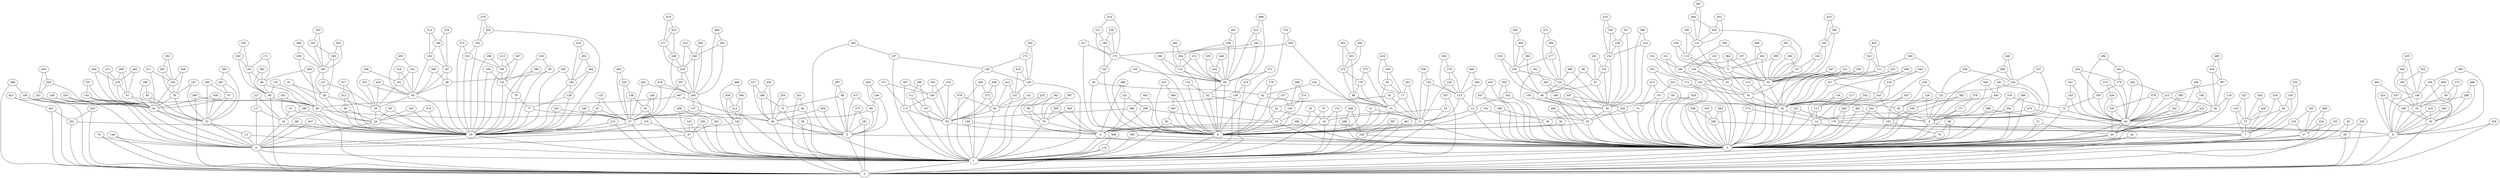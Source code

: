 graph G {
  "0";
  "1";
  "2";
  "3";
  "4";
  "5";
  "6";
  "7";
  "8";
  "9";
  "10";
  "11";
  "12";
  "13";
  "14";
  "15";
  "16";
  "17";
  "18";
  "19";
  "20";
  "21";
  "22";
  "23";
  "24";
  "25";
  "26";
  "27";
  "28";
  "29";
  "30";
  "31";
  "32";
  "33";
  "34";
  "35";
  "36";
  "37";
  "38";
  "39";
  "40";
  "41";
  "42";
  "43";
  "44";
  "45";
  "46";
  "47";
  "48";
  "49";
  "50";
  "51";
  "52";
  "53";
  "54";
  "55";
  "56";
  "57";
  "58";
  "59";
  "60";
  "61";
  "62";
  "63";
  "64";
  "65";
  "66";
  "67";
  "68";
  "69";
  "70";
  "71";
  "72";
  "73";
  "74";
  "75";
  "76";
  "77";
  "78";
  "79";
  "80";
  "81";
  "82";
  "83";
  "84";
  "85";
  "86";
  "87";
  "88";
  "89";
  "90";
  "91";
  "92";
  "93";
  "94";
  "95";
  "96";
  "97";
  "98";
  "99";
  "100";
  "101";
  "102";
  "103";
  "104";
  "105";
  "106";
  "107";
  "108";
  "109";
  "110";
  "111";
  "112";
  "113";
  "114";
  "115";
  "116";
  "117";
  "118";
  "119";
  "120";
  "121";
  "122";
  "123";
  "124";
  "125";
  "126";
  "127";
  "128";
  "129";
  "130";
  "131";
  "132";
  "133";
  "134";
  "135";
  "136";
  "137";
  "138";
  "139";
  "140";
  "141";
  "142";
  "143";
  "144";
  "145";
  "146";
  "147";
  "148";
  "149";
  "150";
  "151";
  "152";
  "153";
  "154";
  "155";
  "156";
  "157";
  "158";
  "159";
  "160";
  "161";
  "162";
  "163";
  "164";
  "165";
  "166";
  "167";
  "168";
  "169";
  "170";
  "171";
  "172";
  "173";
  "174";
  "175";
  "176";
  "177";
  "178";
  "179";
  "180";
  "181";
  "182";
  "183";
  "184";
  "185";
  "186";
  "187";
  "188";
  "189";
  "190";
  "191";
  "192";
  "193";
  "194";
  "195";
  "196";
  "197";
  "198";
  "199";
  "200";
  "201";
  "202";
  "203";
  "204";
  "205";
  "206";
  "207";
  "208";
  "209";
  "210";
  "211";
  "212";
  "213";
  "214";
  "215";
  "216";
  "217";
  "218";
  "219";
  "220";
  "221";
  "222";
  "223";
  "224";
  "225";
  "226";
  "227";
  "228";
  "229";
  "230";
  "231";
  "232";
  "233";
  "234";
  "235";
  "236";
  "237";
  "238";
  "239";
  "240";
  "241";
  "242";
  "243";
  "244";
  "245";
  "246";
  "247";
  "248";
  "249";
  "250";
  "251";
  "252";
  "253";
  "254";
  "255";
  "256";
  "257";
  "258";
  "259";
  "260";
  "261";
  "262";
  "263";
  "264";
  "265";
  "266";
  "267";
  "268";
  "269";
  "270";
  "271";
  "272";
  "273";
  "274";
  "275";
  "276";
  "277";
  "278";
  "279";
  "280";
  "281";
  "282";
  "283";
  "284";
  "285";
  "286";
  "287";
  "288";
  "289";
  "290";
  "291";
  "292";
  "293";
  "294";
  "295";
  "296";
  "297";
  "298";
  "299";
  "300";
  "301";
  "302";
  "303";
  "304";
  "305";
  "306";
  "307";
  "308";
  "309";
  "310";
  "311";
  "312";
  "313";
  "314";
  "315";
  "316";
  "317";
  "318";
  "319";
  "320";
  "321";
  "322";
  "323";
  "324";
  "325";
  "326";
  "327";
  "328";
  "329";
  "330";
  "331";
  "332";
  "333";
  "334";
  "335";
  "336";
  "337";
  "338";
  "339";
  "340";
  "341";
  "342";
  "343";
  "344";
  "345";
  "346";
  "347";
  "348";
  "349";
  "350";
  "351";
  "352";
  "353";
  "354";
  "355";
  "356";
  "357";
  "358";
  "359";
  "360";
  "361";
  "362";
  "363";
  "364";
  "365";
  "366";
  "367";
  "368";
  "369";
  "370";
  "371";
  "372";
  "373";
  "374";
  "375";
  "376";
  "377";
  "378";
  "379";
  "380";
  "381";
  "382";
  "383";
  "384";
  "385";
  "386";
  "387";
  "388";
  "389";
  "390";
  "391";
  "392";
  "393";
  "394";
  "395";
  "396";
  "397";
  "398";
  "399";
  "400";
  "401";
  "402";
  "403";
  "404";
  "405";
  "406";
  "407";
  "408";
  "409";
  "410";
  "411";
  "412";
  "413";
  "414";
  "415";
  "416";
  "417";
  "418";
  "419";
  "420";
  "421";
  "422";
  "423";
  "424";
  "425";
  "426";
  "427";
  "428";
  "429";
  "430";
  "431";
  "432";
  "433";
  "434";
  "435";
  "436";
  "437";
  "438";
  "439";
  "440";
  "441";
  "442";
  "443";
  "444";
  "445";
  "446";
  "447";
  "448";
  "449";
  "450";
  "451";
  "452";
  "453";
  "454";
  "455";
  "456";
  "457";
  "458";
  "459";
  "460";
  "461";
  "462";
  "463";
  "464";
  "465";
  "466";
  "467";
  "468";
  "469";
  "470";
  "471";
  "472";
  "473";
  "474";
  "475";
  "476";
  "477";
  "478";
  "479";
  "480";
  "481";
  "482";
  "483";
  "484";
  "485";
  "486";
  "487";
  "488";
  "489";
  "490";
  "491";
  "492";
  "493";
  "494";
  "495";
  "496";
  "497";
  "498";
  "499";
    "230" -- "80";
    "123" -- "12";
    "159" -- "52";
    "412" -- "94";
    "26" -- "18";
    "113" -- "1";
    "9" -- "8";
    "147" -- "45";
    "304" -- "121";
    "305" -- "173";
    "410" -- "368";
    "265" -- "30";
    "23" -- "0";
    "265" -- "8";
    "177" -- "3";
    "122" -- "58";
    "258" -- "72";
    "211" -- "192";
    "382" -- "339";
    "327" -- "238";
    "196" -- "55";
    "6" -- "3";
    "56" -- "44";
    "125" -- "27";
    "433" -- "3";
    "117" -- "0";
    "59" -- "2";
    "162" -- "29";
    "69" -- "32";
    "466" -- "142";
    "65" -- "24";
    "287" -- "97";
    "144" -- "0";
    "178" -- "6";
    "280" -- "3";
    "318" -- "66";
    "449" -- "9";
    "220" -- "9";
    "498" -- "202";
    "389" -- "122";
    "301" -- "67";
    "157" -- "10";
    "348" -- "286";
    "255" -- "27";
    "411" -- "25";
    "256" -- "11";
    "392" -- "3";
    "442" -- "44";
    "272" -- "94";
    "164" -- "55";
    "172" -- "3";
    "268" -- "220";
    "308" -- "6";
    "375" -- "15";
    "462" -- "366";
    "142" -- "18";
    "415" -- "151";
    "373" -- "69";
    "10" -- "3";
    "181" -- "5";
    "418" -- "349";
    "250" -- "182";
    "324" -- "168";
    "37" -- "3";
    "67" -- "1";
    "342" -- "12";
    "207" -- "206";
    "114" -- "64";
    "284" -- "3";
    "129" -- "95";
    "485" -- "426";
    "119" -- "56";
    "46" -- "5";
    "94" -- "1";
    "148" -- "2";
    "163" -- "44";
    "238" -- "58";
    "299" -- "276";
    "465" -- "123";
    "31" -- "29";
    "281" -- "18";
    "185" -- "149";
    "143" -- "67";
    "185" -- "32";
    "152" -- "78";
    "245" -- "209";
    "251" -- "0";
    "296" -- "280";
    "135" -- "79";
    "64" -- "62";
    "128" -- "18";
    "244" -- "64";
    "298" -- "199";
    "5" -- "3";
    "486" -- "4";
    "158" -- "82";
    "351" -- "198";
    "14" -- "3";
    "245" -- "182";
    "53" -- "1";
    "141" -- "94";
    "399" -- "40";
    "282" -- "184";
    "270" -- "14";
    "257" -- "140";
    "270" -- "3";
    "289" -- "150";
    "395" -- "311";
    "333" -- "149";
    "387" -- "295";
    "320" -- "24";
    "400" -- "303";
    "15" -- "6";
    "336" -- "1";
    "206" -- "137";
    "297" -- "5";
    "476" -- "206";
    "408" -- "253";
    "68" -- "5";
    "42" -- "6";
    "44" -- "29";
    "473" -- "122";
    "327" -- "58";
    "269" -- "60";
    "8" -- "2";
    "127" -- "26";
    "216" -- "160";
    "463" -- "255";
    "405" -- "246";
    "470" -- "377";
    "210" -- "1";
    "311" -- "54";
    "260" -- "128";
    "397" -- "113";
    "116" -- "60";
    "9" -- "3";
    "76" -- "23";
    "358" -- "251";
    "496" -- "288";
    "291" -- "2";
    "85" -- "23";
    "136" -- "94";
    "300" -- "2";
    "359" -- "197";
    "425" -- "165";
    "90" -- "4";
    "410" -- "6";
    "302" -- "267";
    "200" -- "8";
    "75" -- "1";
    "167" -- "54";
    "25" -- "9";
    "454" -- "5";
    "84" -- "1";
    "391" -- "44";
    "279" -- "226";
    "112" -- "14";
    "112" -- "3";
    "491" -- "152";
    "227" -- "19";
    "194" -- "54";
    "266" -- "257";
    "66" -- "58";
    "468" -- "239";
    "79" -- "77";
    "171" -- "130";
    "169" -- "1";
    "225" -- "170";
    "421" -- "2";
    "3" -- "2";
    "243" -- "25";
    "363" -- "90";
    "482" -- "114";
    "481" -- "64";
    "30" -- "2";
    "66" -- "20";
    "374" -- "18";
    "277" -- "253";
    "319" -- "73";
    "448" -- "244";
    "4" -- "3";
    "499" -- "25";
    "145" -- "104";
    "209" -- "38";
    "242" -- "3";
    "267" -- "192";
    "315" -- "199";
    "461" -- "1";
    "488" -- "224";
    "376" -- "177";
    "52" -- "1";
    "494" -- "391";
    "356" -- "114";
    "285" -- "97";
    "60" -- "46";
    "70" -- "1";
    "436" -- "131";
    "153" -- "93";
    "98" -- "3";
    "293" -- "287";
    "200" -- "156";
    "295" -- "70";
    "398" -- "108";
    "77" -- "18";
    "308" -- "175";
    "398" -- "2";
    "212" -- "114";
    "279" -- "123";
    "134" -- "14";
    "424" -- "377";
    "445" -- "54";
    "197" -- "160";
    "69" -- "30";
    "155" -- "67";
    "435" -- "149";
    "7" -- "2";
    "351" -- "18";
    "74" -- "0";
    "247" -- "25";
    "119" -- "29";
    "179" -- "100";
    "431" -- "411";
    "468" -- "182";
    "484" -- "3";
    "89" -- "72";
    "153" -- "6";
    "49" -- "24";
    "316" -- "243";
    "493" -- "3";
    "81" -- "45";
    "274" -- "150";
    "96" -- "87";
    "110" -- "2";
    "372" -- "44";
    "337" -- "34";
    "437" -- "8";
    "330" -- "118";
    "273" -- "5";
    "151" -- "51";
    "82" -- "57";
    "156" -- "149";
    "384" -- "253";
    "413" -- "199";
    "120" -- "3";
    "121" -- "55";
    "187" -- "23";
    "291" -- "5";
    "323" -- "26";
    "326" -- "235";
    "299" -- "61";
    "383" -- "86";
    "99" -- "18";
    "157" -- "150";
    "283" -- "6";
    "77" -- "27";
    "317" -- "312";
    "433" -- "347";
    "211" -- "34";
    "51" -- "39";
    "34" -- "23";
    "227" -- "117";
    "278" -- "188";
    "406" -- "67";
    "39" -- "4";
    "403" -- "111";
    "223" -- "3";
    "380" -- "79";
    "61" -- "23";
    "26" -- "24";
    "368" -- "6";
    "451" -- "1";
    "485" -- "307";
    "295" -- "4";
    "450" -- "46";
    "489" -- "64";
    "240" -- "204";
    "76" -- "34";
    "178" -- "42";
    "420" -- "206";
    "250" -- "245";
    "85" -- "34";
    "303" -- "88";
    "207" -- "27";
    "68" -- "46";
    "235" -- "29";
    "335" -- "3";
    "377" -- "219";
    "385" -- "44";
    "463" -- "27";
    "32" -- "8";
    "169" -- "4";
    "353" -- "3";
    "414" -- "221";
    "362" -- "3";
    "332" -- "7";
    "381" -- "55";
    "193" -- "37";
    "261" -- "124";
    "190" -- "118";
    "448" -- "64";
    "444" -- "34";
    "131" -- "9";
    "215" -- "56";
    "337" -- "144";
    "349" -- "63";
    "475" -- "315";
    "324" -- "8";
    "154" -- "58";
    "427" -- "57";
    "134" -- "112";
    "285" -- "23";
    "471" -- "34";
    "406" -- "301";
    "223" -- "151";
    "338" -- "0";
    "133" -- "62";
    "266" -- "1";
    "390" -- "123";
    "454" -- "46";
    "474" -- "14";
    "106" -- "44";
    "35" -- "16";
    "71" -- "45";
    "482" -- "204";
    "111" -- "25";
    "243" -- "9";
    "198" -- "19";
    "166" -- "95";
    "478" -- "235";
    "101" -- "3";
    "203" -- "0";
    "339" -- "3";
    "111" -- "55";
    "140" -- "1";
    "422" -- "240";
    "453" -- "209";
    "469" -- "292";
    "41" -- "11";
    "125" -- "47";
    "415" -- "51";
    "192" -- "34";
    "330" -- "71";
    "167" -- "1";
    "277" -- "122";
    "99" -- "48";
    "173" -- "140";
    "452" -- "304";
    "93" -- "6";
    "333" -- "185";
    "246" -- "219";
    "146" -- "5";
    "345" -- "238";
    "254" -- "130";
    "289" -- "274";
    "453" -- "182";
    "396" -- "58";
    "408" -- "384";
    "396" -- "214";
    "414" -- "175";
    "434" -- "26";
    "294" -- "4";
    "452" -- "121";
    "51" -- "3";
    "275" -- "88";
    "484" -- "36";
    "78" -- "3";
    "238" -- "154";
    "248" -- "206";
    "48" -- "18";
    "150" -- "4";
    "57" -- "7";
    "466" -- "394";
    "18" -- "0";
    "191" -- "25";
    "186" -- "72";
    "393" -- "275";
    "407" -- "335";
    "222" -- "44";
    "183" -- "37";
    "334" -- "82";
    "88" -- "6";
    "478" -- "44";
    "272" -- "54";
    "394" -- "142";
    "86" -- "60";
    "138" -- "27";
    "355" -- "280";
    "217" -- "14";
    "41" -- "22";
    "18" -- "1";
    "293" -- "23";
    "367" -- "249";
    "409" -- "69";
    "148" -- "0";
    "61" -- "34";
    "145" -- "81";
    "343" -- "284";
    "405" -- "206";
    "328" -- "2";
    "366" -- "54";
    "170" -- "8";
    "404" -- "251";
    "73" -- "3";
    "38" -- "26";
    "121" -- "118";
    "461" -- "249";
    "90" -- "70";
    "425" -- "365";
    "139" -- "107";
    "13" -- "0";
    "492" -- "123";
    "22" -- "11";
    "139" -- "1";
    "193" -- "2";
    "450" -- "186";
    "404" -- "358";
    "275" -- "176";
    "317" -- "18";
    "349" -- "17";
    "487" -- "199";
    "323" -- "40";
    "345" -- "154";
    "10" -- "4";
    "130" -- "80";
    "104" -- "81";
    "100" -- "73";
    "4" -- "1";
    "73" -- "44";
    "430" -- "57";
    "13" -- "1";
    "276" -- "34";
    "311" -- "167";
    "231" -- "55";
    "366" -- "6";
    "316" -- "25";
    "156" -- "8";
    "429" -- "7";
    "59" -- "3";
    "370" -- "54";
    "470" -- "424";
    "91" -- "24";
    "447" -- "18";
    "306" -- "3";
    "237" -- "9";
    "42" -- "15";
    "107" -- "1";
    "47" -- "18";
    "98" -- "78";
    "336" -- "67";
    "17" -- "11";
    "30" -- "8";
    "374" -- "24";
    "441" -- "440";
    "253" -- "122";
    "184" -- "128";
    "312" -- "18";
    "360" -- "111";
    "116" -- "80";
    "230" -- "130";
    "381" -- "309";
    "55" -- "25";
    "137" -- "27";
    "284" -- "170";
    "348" -- "249";
    "36" -- "3";
    "318" -- "253";
    "80" -- "2";
    "45" -- "3";
    "267" -- "76";
    "234" -- "100";
    "305" -- "139";
    "379" -- "354";
    "214" -- "154";
    "124" -- "87";
    "307" -- "56";
    "490" -- "362";
    "472" -- "5";
    "24" -- "18";
    "162" -- "44";
    "217" -- "112";
    "446" -- "268";
    "492" -- "279";
    "33" -- "18";
    "226" -- "123";
    "319" -- "3";
    "72" -- "5";
    "234" -- "179";
    "373" -- "32";
    "12" -- "11";
    "48" -- "40";
    "347" -- "306";
    "298" -- "18";
    "367" -- "1";
    "21" -- "11";
    "172" -- "45";
    "64" -- "6";
    "166" -- "3";
    "146" -- "68";
    "371" -- "194";
    "457" -- "242";
    "205" -- "184";
    "300" -- "60";
    "228" -- "99";
    "497" -- "464";
    "439" -- "204";
    "479" -- "1";
    "31" -- "3";
    "113" -- "54";
    "214" -- "58";
    "87" -- "66";
    "258" -- "46";
    "96" -- "66";
    "292" -- "246";
    "219" -- "206";
    "296" -- "3";
    "19" -- "18";
    "369" -- "54";
    "434" -- "40";
    "423" -- "345";
    "499" -- "411";
    "259" -- "175";
    "359" -- "160";
    "310" -- "246";
    "395" -- "167";
    "182" -- "127";
    "195" -- "135";
    "246" -- "206";
    "390" -- "12";
    "480" -- "321";
    "50" -- "6";
    "152" -- "3";
    "496" -- "30";
    "263" -- "11";
    "170" -- "3";
    "124" -- "58";
    "480" -- "4";
    "43" -- "2";
    "8" -- "3";
    "45" -- "25";
    "158" -- "7";
    "177" -- "9";
    "126" -- "83";
    "239" -- "182";
    "294" -- "10";
    "335" -- "20";
    "138" -- "52";
    "44" -- "3";
    "154" -- "124";
    "256" -- "132";
    "394" -- "314";
    "14" -- "7";
    "150" -- "10";
    "252" -- "18";
    "110" -- "1";
    "179" -- "44";
    "144" -- "34";
    "164" -- "147";
    "0" -- "2";
    "36" -- "6";
    "180" -- "85";
    "357" -- "1";
    "455" -- "241";
    "89" -- "5";
    "54" -- "6";
    "56" -- "29";
    "290" -- "272";
    "416" -- "139";
    "309" -- "71";
    "431" -- "25";
    "440" -- "25";
    "428" -- "192";
    "93" -- "42";
    "370" -- "194";
    "135" -- "18";
    "386" -- "277";
    "29" -- "2";
    "189" -- "153";
    "213" -- "1";
    "160" -- "101";
    "382" -- "152";
    "202" -- "55";
    "12" -- "3";
    "403" -- "322";
    "94" -- "54";
    "361" -- "262";
    "123" -- "11";
    "132" -- "11";
    "97" -- "23";
    "310" -- "219";
    "477" -- "46";
    "175" -- "6";
    "302" -- "192";
    "331" -- "160";
    "286" -- "3";
    "131" -- "95";
    "386" -- "122";
    "232" -- "42";
    "22" -- "6";
    "91" -- "38";
    "226" -- "11";
    "252" -- "27";
    "435" -- "344";
    "322" -- "111";
    "87" -- "58";
    "103" -- "7";
    "151" -- "3";
    "495" -- "8";
    "456" -- "23";
    "127" -- "38";
    "378" -- "308";
    "278" -- "83";
    "175" -- "153";
    "259" -- "189";
    "107" -- "94";
    "251" -- "34";
    "7" -- "3";
    "271" -- "136";
    "418" -- "17";
    "70" -- "4";
    "401" -- "291";
    "25" -- "3";
    "161" -- "6";
    "458" -- "142";
    "423" -- "154";
    "472" -- "68";
    "53" -- "16";
    "346" -- "106";
    "239" -- "38";
    "441" -- "9";
    "417" -- "6";
    "393" -- "303";
    "72" -- "46";
    "242" -- "152";
    "344" -- "149";
    "309" -- "55";
    "314" -- "142";
    "241" -- "102";
    "469" -- "206";
    "476" -- "27";
    "401" -- "2";
    "35" -- "6";
    "102" -- "26";
    "262" -- "166";
    "147" -- "55";
    "229" -- "95";
    "174" -- "16";
    "165" -- "55";
    "354" -- "18";
    "421" -- "401";
    "379" -- "352";
    "328" -- "8";
    "224" -- "37";
    "306" -- "39";
    "28" -- "2";
    "353" -- "342";
    "432" -- "184";
    "37" -- "2";
    "459" -- "1";
    "313" -- "188";
    "11" -- "3";
    "249" -- "3";
    "445" -- "194";
    "489" -- "422";
    "467" -- "46";
    "50" -- "1";
    "372" -- "326";
    "321" -- "4";
    "115" -- "25";
    "221" -- "175";
    "232" -- "15";
    "228" -- "18";
    "457" -- "152";
    "321" -- "294";
    "206" -- "27";
    "362" -- "170";
    "273" -- "181";
    "218" -- "102";
    "75" -- "16";
    "475" -- "18";
    "297" -- "89";
    "497" -- "121";
    "413" -- "135";
    "304" -- "55";
    "329" -- "244";
    "358" -- "34";
    "432" -- "282";
    "130" -- "86";
    "21" -- "6";
    "341" -- "163";
    "88" -- "15";
    "361" -- "3";
    "103" -- "57";
    "479" -- "94";
    "237" -- "220";
    "86" -- "80";
    "176" -- "88";
    "282" -- "260";
    "340" -- "18";
    "388" -- "3";
    "5" -- "2";
    "387" -- "70";
    "192" -- "76";
    "460" -- "4";
    "290" -- "54";
    "126" -- "40";
    "274" -- "10";
    "133" -- "6";
    "369" -- "272";
    "27" -- "1";
    "189" -- "175";
    "38" -- "24";
    "205" -- "18";
    "491" -- "3";
    "269" -- "86";
    "262" -- "3";
    "54" -- "1";
    "108" -- "2";
    "303" -- "275";
    "301" -- "1";
    "97" -- "34";
    "440" -- "9";
    "106" -- "56";
    "357" -- "53";
    "115" -- "45";
    "388" -- "44";
    "347" -- "3";
    "16" -- "6";
    "120" -- "37";
    "140" -- "139";
    "79" -- "18";
    "188" -- "126";
    "204" -- "64";
    "235" -- "44";
    "477" -- "186";
    "231" -- "25";
    "286" -- "249";
    "84" -- "27";
    "67" -- "0";
    "187" -- "76";
    "118" -- "71";
    "438" -- "335";
    "437" -- "32";
    "456" -- "34";
    "371" -- "113";
    "495" -- "437";
    "385" -- "162";
    "240" -- "64";
    "340" -- "27";
    "443" -- "316";
    "288" -- "168";
    "108" -- "60";
    "100" -- "44";
    "260" -- "184";
    "216" -- "101";
    "165" -- "164";
    "399" -- "48";
    "424" -- "248";
    "486" -- "3";
    "488" -- "37";
    "343" -- "170";
    "163" -- "73";
    "105" -- "64";
    "208" -- "102";
    "101" -- "45";
    "28" -- "5";
    "352" -- "315";
    "95" -- "3";
    "314" -- "1";
    "459" -- "110";
    "474" -- "7";
    "342" -- "3";
    "11" -- "6";
    "65" -- "18";
    "149" -- "32";
    "143" -- "1";
    "20" -- "6";
    "283" -- "50";
    "467" -- "60";
    "52" -- "27";
    "292" -- "206";
    "221" -- "189";
    "339" -- "152";
    "129" -- "9";
    "271" -- "210";
    "464" -- "304";
    "105" -- "6";
    "209" -- "182";
    "114" -- "6";
    "190" -- "121";
    "376" -- "9";
    "58" -- "20";
    "132" -- "123";
    "402" -- "276";
    "225" -- "3";
    "417" -- "175";
    "195" -- "18";
    "233" -- "70";
    "208" -- "26";
    "464" -- "121";
    "490" -- "3";
    "213" -- "18";
    "420" -- "27";
    "313" -- "126";
    "329" -- "64";
    "380" -- "135";
    "161" -- "20";
    "263" -- "17";
    "356" -- "64";
    "268" -- "9";
    "244" -- "6";
    "384" -- "66";
    "264" -- "146";
    "458" -- "314";
    "118" -- "55";
    "47" -- "27";
    "204" -- "114";
    "355" -- "3";
    "493" -- "280";
    "254" -- "230";
    "365" -- "55";
    "210" -- "136";
    "363" -- "70";
    "409" -- "32";
    "412" -- "107";
    "334" -- "7";
    "174" -- "1";
    "212" -- "64";
    "350" -- "101";
    "443" -- "243";
    "102" -- "40";
    "80" -- "60";
    "352" -- "18";
    "3" -- "1";
    "176" -- "15";
    "364" -- "71";
    "332" -- "158";
    "429" -- "57";
    "287" -- "23";
    "23" -- "13";
    "159" -- "27";
    "55" -- "45";
    "62" -- "22";
    "199" -- "18";
    "202" -- "71";
    "58" -- "3";
    "391" -- "179";
    "346" -- "44";
    "104" -- "25";
    "233" -- "90";
    "360" -- "25";
    "368" -- "283";
    "338" -- "34";
    "241" -- "40";
    "350" -- "3";
    "142" -- "1";
    "411" -- "243";
    "446" -- "220";
    "196" -- "147";
    "449" -- "440";
    "34" -- "0";
    "82" -- "7";
    "83" -- "48";
    "320" -- "18";
    "400" -- "275";
    "481" -- "439";
    "128" -- "77";
    "281" -- "0";
    "451" -- "84";
    "416" -- "107";
    "487" -- "135";
    "354" -- "352";
    "203" -- "34";
    "197" -- "3";
    "248" -- "219";
    "428" -- "76";
    "186" -- "46";
    "344" -- "185";
    "253" -- "66";
    "182" -- "38";
    "389" -- "58";
    "494" -- "44";
    "224" -- "3";
    "16" -- "1";
    "194" -- "113";
    "81" -- "25";
    "378" -- "6";
    "155" -- "0";
    "168" -- "30";
    "168" -- "8";
    "341" -- "44";
    "220" -- "131";
    "229" -- "131";
    "218" -- "40";
    "199" -- "135";
    "63" -- "15";
    "407" -- "20";
    "137" -- "1";
    "312" -- "49";
    "33" -- "19";
    "447" -- "0";
    "473" -- "386";
    "215" -- "44";
    "180" -- "34";
    "183" -- "120";
    "280" -- "8";
    "315" -- "18";
    "331" -- "101";
    "364" -- "55";
    "422" -- "64";
    "83" -- "40";
    "236" -- "2";
    "201" -- "3";
    "397" -- "194";
    "483" -- "253";
    "255" -- "138";
    "377" -- "248";
    "1" -- "2";
    "249" -- "1";
    "74" -- "2";
    "39" -- "3";
    "198" -- "18";
    "236" -- "59";
    "92" -- "2";
    "57" -- "3";
    "247" -- "55";
    "27" -- "18";
    "419" -- "30";
    "40" -- "26";
    "419" -- "8";
    "122" -- "66";
    "222" -- "29";
    "264" -- "5";
    "219" -- "207";
    "92" -- "59";
    "430" -- "429";
    "436" -- "220";
    "15" -- "11";
    "173" -- "139";
    "427" -- "103";
    "24" -- "0";
    "141" -- "1";
    "160" -- "3";
    "325" -- "291";
    "483" -- "408";
    "465" -- "390";
    "365" -- "165";
    "6" -- "1";
    "60" -- "2";
    "442" -- "215";
    "184" -- "18";
    "149" -- "8";
    "78" -- "2";
    "43" -- "3";
    "460" -- "70";
    "402" -- "61";
    "17" -- "15";
    "325" -- "2";
    "71" -- "55";
    "498" -- "55";
    "188" -- "83";
    "63" -- "17";
    "455" -- "40";
    "40" -- "18";
    "307" -- "215";
    "0" -- "1";
    "49" -- "18";
    "462" -- "6";
    "181" -- "2";
    "19" -- "0";
    "136" -- "1";
    "32" -- "30";
    "276" -- "61";
    "171" -- "86";
    "62" -- "6";
    "95" -- "9";
    "109" -- "58";
    "426" -- "307";
    "392" -- "1";
    "288" -- "30";
    "426" -- "56";
    "439" -- "64";
    "201" -- "172";
    "191" -- "3";
    "261" -- "87";
    "117" -- "19";
    "46" -- "2";
    "438" -- "3";
    "383" -- "80";
    "20" -- "3";
    "444" -- "276";
    "29" -- "3";
    "375" -- "176";
    "109" -- "20";
    "257" -- "1";
    "326" -- "44";
    "471" -- "276";
    "322" -- "25";
}
